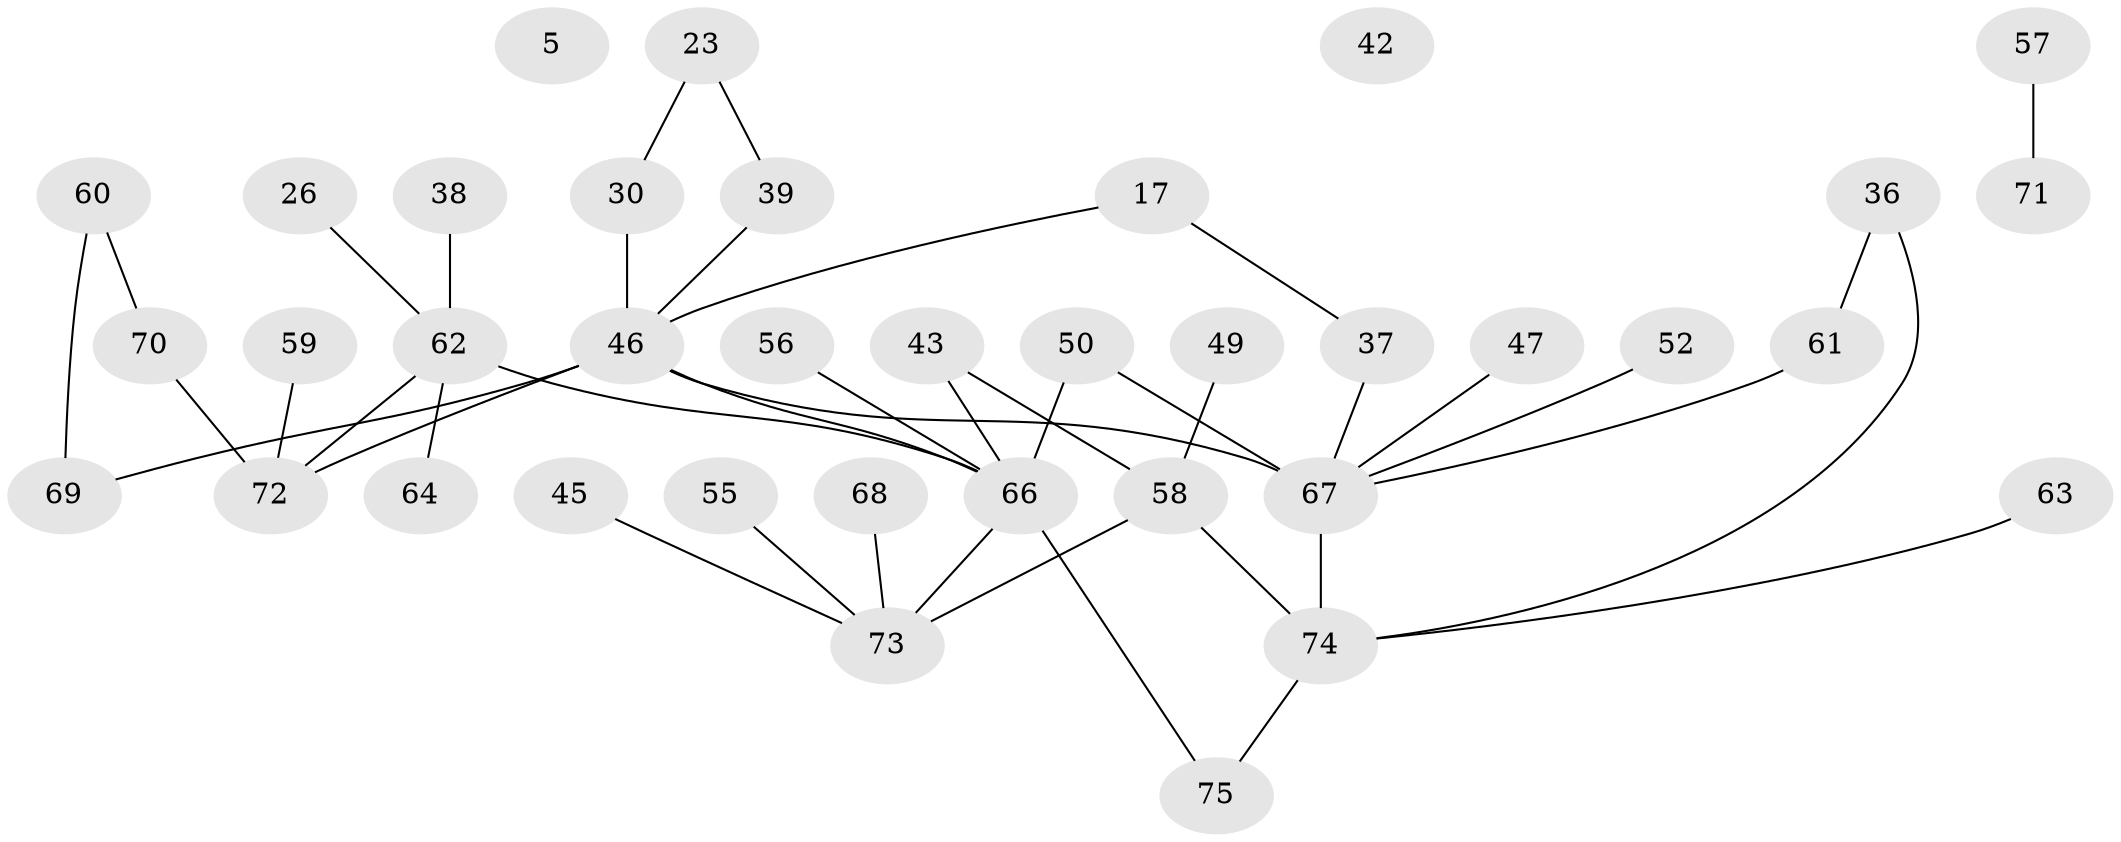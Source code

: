 // original degree distribution, {2: 0.30666666666666664, 3: 0.25333333333333335, 1: 0.22666666666666666, 0: 0.02666666666666667, 4: 0.13333333333333333, 7: 0.013333333333333334, 5: 0.04}
// Generated by graph-tools (version 1.1) at 2025/43/03/04/25 21:43:13]
// undirected, 37 vertices, 42 edges
graph export_dot {
graph [start="1"]
  node [color=gray90,style=filled];
  5;
  17;
  23;
  26;
  30 [super="+9+13"];
  36;
  37;
  38;
  39;
  42;
  43;
  45;
  46 [super="+28"];
  47;
  49;
  50 [super="+48"];
  52;
  55;
  56;
  57;
  58 [super="+27"];
  59;
  60;
  61;
  62 [super="+32"];
  63;
  64;
  66 [super="+12+1+19"];
  67 [super="+34+53+65"];
  68;
  69;
  70;
  71;
  72;
  73 [super="+14+16+41"];
  74 [super="+44+54"];
  75;
  17 -- 37;
  17 -- 46;
  23 -- 39;
  23 -- 30;
  26 -- 62;
  30 -- 46;
  36 -- 61;
  36 -- 74;
  37 -- 67;
  38 -- 62 [weight=2];
  39 -- 46;
  43 -- 58;
  43 -- 66;
  45 -- 73;
  46 -- 72;
  46 -- 67 [weight=3];
  46 -- 66 [weight=2];
  46 -- 69;
  47 -- 67;
  49 -- 58;
  50 -- 67 [weight=4];
  50 -- 66 [weight=3];
  52 -- 67;
  55 -- 73;
  56 -- 66;
  57 -- 71;
  58 -- 73;
  58 -- 74;
  59 -- 72;
  60 -- 69;
  60 -- 70;
  61 -- 67;
  62 -- 66;
  62 -- 72;
  62 -- 64;
  63 -- 74;
  66 -- 73 [weight=2];
  66 -- 75;
  67 -- 74 [weight=2];
  68 -- 73;
  70 -- 72;
  74 -- 75;
}
